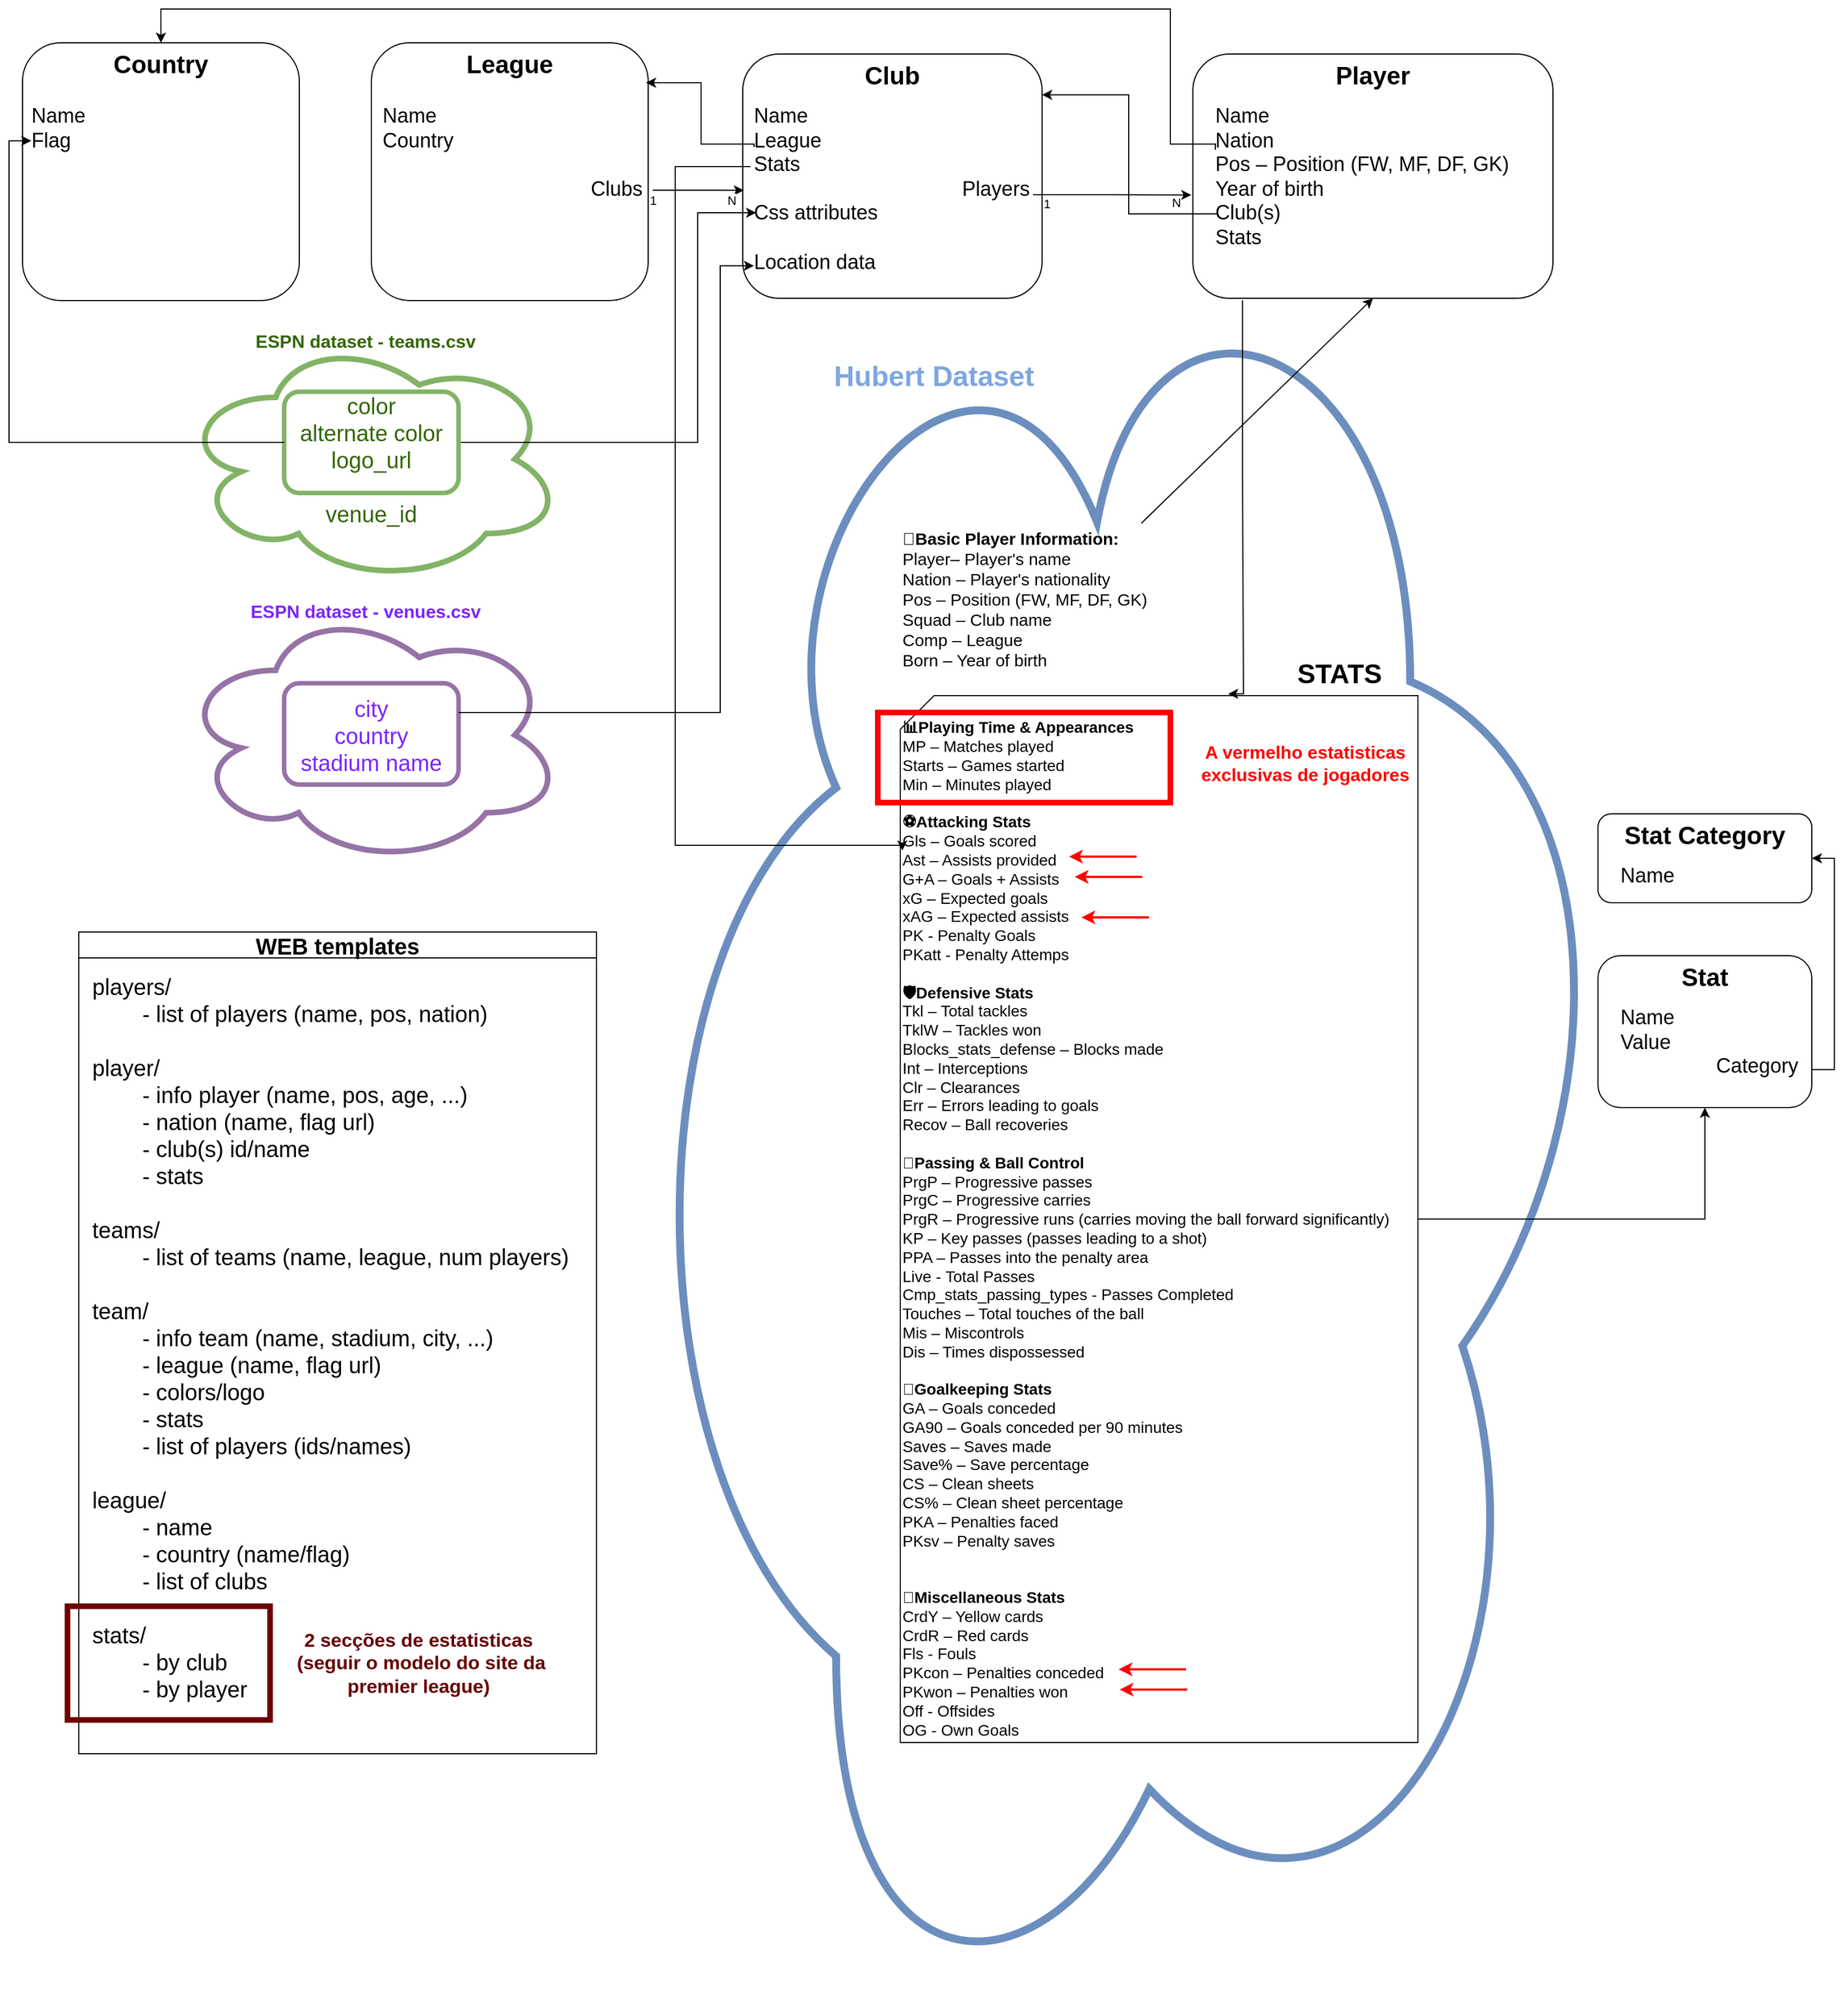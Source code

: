 <mxfile version="26.1.1">
  <diagram name="Página-1" id="Mqi8es8qP3Isqnrl2NOo">
    <mxGraphModel dx="3033" dy="2378" grid="1" gridSize="10" guides="1" tooltips="1" connect="1" arrows="1" fold="1" page="1" pageScale="1" pageWidth="827" pageHeight="1169" math="0" shadow="0">
      <root>
        <mxCell id="0" />
        <mxCell id="1" parent="0" />
        <mxCell id="6lBoTmJ6_bi2-D4gozCm-1" value="Country" style="rounded=1;whiteSpace=wrap;html=1;fontSize=22;verticalAlign=top;fontStyle=1" parent="1" vertex="1">
          <mxGeometry x="-420" y="-140" width="246" height="229" as="geometry" />
        </mxCell>
        <mxCell id="8C8Kz3gRhh6Y5mMte7SM-25" value="" style="ellipse;shape=cloud;whiteSpace=wrap;html=1;rotation=90;fillColor=none;strokeColor=#6c8ebf;strokeWidth=7;" parent="1" vertex="1">
          <mxGeometry x="-205.93" y="357.19" width="1574.37" height="927.5" as="geometry" />
        </mxCell>
        <mxCell id="8C8Kz3gRhh6Y5mMte7SM-2" value="Club" style="rounded=1;whiteSpace=wrap;html=1;fontSize=22;verticalAlign=top;fontStyle=1" parent="1" vertex="1">
          <mxGeometry x="220" y="-130" width="266" height="217" as="geometry" />
        </mxCell>
        <mxCell id="8C8Kz3gRhh6Y5mMte7SM-3" value="Player" style="rounded=1;whiteSpace=wrap;html=1;fontSize=22;verticalAlign=top;fontStyle=1" parent="1" vertex="1">
          <mxGeometry x="620" y="-130" width="320" height="217" as="geometry" />
        </mxCell>
        <mxCell id="MHShU2zqlDCtnMkaclgr-3" style="edgeStyle=orthogonalEdgeStyle;rounded=0;orthogonalLoop=1;jettySize=auto;html=1;entryX=0.5;entryY=1;entryDx=0;entryDy=0;" edge="1" parent="1" source="8C8Kz3gRhh6Y5mMte7SM-12" target="MHShU2zqlDCtnMkaclgr-1">
          <mxGeometry relative="1" as="geometry" />
        </mxCell>
        <mxCell id="8C8Kz3gRhh6Y5mMte7SM-12" value="&lt;div&gt;&lt;br&gt;&lt;/div&gt;&lt;div&gt;&lt;b&gt;📊Playing Time &amp;amp; Appearances&lt;/b&gt;&lt;/div&gt;&lt;div&gt;MP – Matches played&lt;/div&gt;&lt;div&gt;Starts – Games started&lt;/div&gt;&lt;div&gt;Min – Minutes played&lt;/div&gt;&lt;div&gt;&lt;br&gt;&lt;/div&gt;&lt;div&gt;&lt;b&gt;⚽Attacking Stats&lt;/b&gt;&lt;/div&gt;&lt;div&gt;Gls – Goals scored&lt;/div&gt;&lt;div&gt;Ast – Assists provided&lt;/div&gt;&lt;div&gt;G+A – Goals + Assists&lt;/div&gt;&lt;div&gt;xG – Expected goals&lt;/div&gt;&lt;div&gt;xAG – Expected assists&lt;/div&gt;&lt;div&gt;PK - Penalty Goals&lt;/div&gt;&lt;div&gt;PKatt - Penalty Attemps&lt;/div&gt;&lt;div&gt;&lt;div&gt;&lt;br&gt;&lt;/div&gt;&lt;/div&gt;&lt;div&gt;&lt;b&gt;🛡️Defensive Stats&lt;/b&gt;&lt;/div&gt;&lt;div&gt;Tkl – Total tackles&lt;/div&gt;&lt;div&gt;TklW – Tackles won&lt;/div&gt;&lt;div&gt;Blocks_stats_defense – Blocks made&lt;/div&gt;&lt;div&gt;Int – Interceptions&lt;/div&gt;&lt;div&gt;Clr – Clearances&lt;/div&gt;&lt;div&gt;Err – Errors leading to goals&lt;/div&gt;&lt;div&gt;Recov – Ball recoveries&lt;/div&gt;&lt;div&gt;&lt;br&gt;&lt;/div&gt;&lt;div&gt;&lt;b&gt;🎯Passing &amp;amp; Ball Control&lt;/b&gt;&lt;/div&gt;&lt;div&gt;PrgP – Progressive passes&lt;/div&gt;&lt;div&gt;PrgC – Progressive carries&lt;/div&gt;&lt;div&gt;PrgR – Progressive runs (carries moving the ball forward significantly)&lt;/div&gt;&lt;div&gt;KP – Key passes (passes leading to a shot)&lt;/div&gt;&lt;div&gt;PPA – Passes into the penalty area&lt;/div&gt;&lt;div&gt;Live -&amp;nbsp;&lt;span style=&quot;background-color: transparent; color: light-dark(rgb(0, 0, 0), rgb(255, 255, 255));&quot;&gt;Total Passes&lt;/span&gt;&lt;/div&gt;&lt;div&gt;Cmp_stats_passing_types - Passes Completed&lt;/div&gt;&lt;div&gt;&lt;span style=&quot;background-color: transparent; color: light-dark(rgb(0, 0, 0), rgb(255, 255, 255));&quot;&gt;Touches – Total touches of the ball&lt;/span&gt;&lt;/div&gt;&lt;div&gt;Mis – Miscontrols&lt;/div&gt;&lt;div&gt;Dis – Times dispossessed&lt;/div&gt;&lt;div&gt;&lt;br&gt;&lt;/div&gt;&lt;div&gt;&lt;b&gt;🧤Goalkeeping Stats&lt;/b&gt;&lt;/div&gt;&lt;div&gt;GA – Goals conceded&lt;/div&gt;&lt;div&gt;GA90 – Goals conceded per 90 minutes&lt;/div&gt;&lt;div&gt;Saves – Saves made&lt;/div&gt;&lt;div&gt;Save% – Save percentage&lt;/div&gt;&lt;div&gt;CS – Clean sheets&lt;/div&gt;&lt;div&gt;CS% – Clean sheet percentage&lt;/div&gt;&lt;div&gt;PKA – Penalties faced&lt;/div&gt;&lt;div&gt;PKsv – Penalty saves&lt;/div&gt;&lt;div&gt;&lt;br&gt;&lt;/div&gt;&lt;div&gt;&lt;br&gt;&lt;/div&gt;&lt;div&gt;&lt;b&gt;🚨Miscellaneous Stats&lt;/b&gt;&lt;/div&gt;&lt;div&gt;CrdY – Yellow cards&lt;/div&gt;&lt;div&gt;CrdR – Red cards&lt;/div&gt;&lt;div&gt;Fls - Fouls&lt;/div&gt;&lt;div&gt;&lt;span style=&quot;background-color: transparent; color: light-dark(rgb(0, 0, 0), rgb(255, 255, 255));&quot;&gt;PKcon – Penalties conceded&lt;br&gt;&lt;/span&gt;&lt;div&gt;PKwon – Penalties won&lt;/div&gt;&lt;/div&gt;&lt;div&gt;Off - Offsides&lt;br&gt;OG - Own Goals&lt;/div&gt;" style="shape=card;whiteSpace=wrap;html=1;align=left;fontSize=14;" parent="1" vertex="1">
          <mxGeometry x="360" y="440" width="460" height="930" as="geometry" />
        </mxCell>
        <mxCell id="8C8Kz3gRhh6Y5mMte7SM-13" value="&lt;div style=&quot;forced-color-adjust: none;&quot;&gt;&lt;b style=&quot;forced-color-adjust: none;&quot;&gt;🔹Basic Player Information:&lt;/b&gt;&lt;/div&gt;&lt;div style=&quot;forced-color-adjust: none;&quot;&gt;Player– Player&#39;s name&lt;/div&gt;&lt;div style=&quot;forced-color-adjust: none;&quot;&gt;Nation – Player&#39;s nationality&lt;/div&gt;&lt;div style=&quot;forced-color-adjust: none;&quot;&gt;Pos – Position (FW, MF, DF, GK)&lt;/div&gt;&lt;div style=&quot;forced-color-adjust: none;&quot;&gt;Squad – Club name&lt;/div&gt;&lt;div style=&quot;forced-color-adjust: none;&quot;&gt;Comp – League&lt;/div&gt;&lt;div style=&quot;forced-color-adjust: none;&quot;&gt;&lt;span style=&quot;background-color: transparent; color: light-dark(rgb(0, 0, 0), rgb(255, 255, 255));&quot;&gt;Born – Year of birth&lt;/span&gt;&lt;/div&gt;&lt;div style=&quot;forced-color-adjust: none;&quot;&gt;&lt;br style=&quot;forced-color-adjust: none; color: rgb(0, 0, 0); font-family: Helvetica; font-style: normal; font-variant-ligatures: normal; font-variant-caps: normal; font-weight: 400; letter-spacing: normal; orphans: 2; text-align: left; text-indent: 0px; text-transform: none; widows: 2; word-spacing: 0px; -webkit-text-stroke-width: 0px; white-space: normal; background-color: rgb(251, 251, 251); text-decoration-thickness: initial; text-decoration-style: initial; text-decoration-color: initial;&quot;&gt;&lt;/div&gt;" style="text;whiteSpace=wrap;html=1;fontSize=15;" parent="1" vertex="1">
          <mxGeometry x="360" y="285" width="230" height="150" as="geometry" />
        </mxCell>
        <mxCell id="8C8Kz3gRhh6Y5mMte7SM-15" value="&lt;h1 style=&quot;margin-top: 0px;&quot;&gt;&lt;span style=&quot;background-color: transparent; color: light-dark(rgb(0, 0, 0), rgb(255, 255, 255));&quot;&gt;STATS&lt;/span&gt;&lt;/h1&gt;" style="text;html=1;whiteSpace=wrap;overflow=hidden;rounded=0;align=right;" parent="1" vertex="1">
          <mxGeometry x="535" y="400" width="255" height="40" as="geometry" />
        </mxCell>
        <mxCell id="8C8Kz3gRhh6Y5mMte7SM-16" value="" style="rounded=0;whiteSpace=wrap;html=1;labelBackgroundColor=none;fillColor=none;strokeColor=#FF0000;strokeWidth=5;" parent="1" vertex="1">
          <mxGeometry x="340" y="455" width="260" height="80" as="geometry" />
        </mxCell>
        <mxCell id="8C8Kz3gRhh6Y5mMte7SM-18" value="" style="endArrow=classic;html=1;rounded=0;strokeColor=#FF0000;strokeWidth=2;" parent="1" edge="1">
          <mxGeometry width="50" height="50" relative="1" as="geometry">
            <mxPoint x="570" y="583" as="sourcePoint" />
            <mxPoint x="510" y="583" as="targetPoint" />
          </mxGeometry>
        </mxCell>
        <mxCell id="8C8Kz3gRhh6Y5mMte7SM-19" value="" style="endArrow=classic;html=1;rounded=0;strokeColor=#FF0000;strokeWidth=2;" parent="1" edge="1">
          <mxGeometry width="50" height="50" relative="1" as="geometry">
            <mxPoint x="575" y="601" as="sourcePoint" />
            <mxPoint x="515" y="601" as="targetPoint" />
          </mxGeometry>
        </mxCell>
        <mxCell id="8C8Kz3gRhh6Y5mMte7SM-20" value="" style="endArrow=classic;html=1;rounded=0;strokeColor=#FF0000;strokeWidth=2;" parent="1" edge="1">
          <mxGeometry width="50" height="50" relative="1" as="geometry">
            <mxPoint x="581" y="637" as="sourcePoint" />
            <mxPoint x="521" y="637" as="targetPoint" />
          </mxGeometry>
        </mxCell>
        <mxCell id="8C8Kz3gRhh6Y5mMte7SM-24" value="A vermelho estatisticas exclusivas de jogadores" style="text;html=1;align=center;verticalAlign=middle;whiteSpace=wrap;rounded=0;fontSize=16;fontColor=#FF0000;fontStyle=1" parent="1" vertex="1">
          <mxGeometry x="620" y="485" width="200" height="30" as="geometry" />
        </mxCell>
        <mxCell id="8C8Kz3gRhh6Y5mMte7SM-26" value="Hubert Dataset" style="text;html=1;align=center;verticalAlign=middle;whiteSpace=wrap;rounded=0;fillColor=none;strokeColor=none;fontStyle=1;fontSize=25;fontColor=#7EA6E0;" parent="1" vertex="1">
          <mxGeometry x="270" y="140" width="240" height="30" as="geometry" />
        </mxCell>
        <mxCell id="6lBoTmJ6_bi2-D4gozCm-4" style="edgeStyle=orthogonalEdgeStyle;rounded=0;orthogonalLoop=1;jettySize=auto;html=1;exitX=0;exitY=0.25;exitDx=0;exitDy=0;entryX=0.5;entryY=0;entryDx=0;entryDy=0;" parent="1" source="8C8Kz3gRhh6Y5mMte7SM-27" target="6lBoTmJ6_bi2-D4gozCm-1" edge="1">
          <mxGeometry relative="1" as="geometry">
            <Array as="points">
              <mxPoint x="600" y="-50" />
              <mxPoint x="600" y="-170" />
              <mxPoint x="-297" y="-170" />
            </Array>
          </mxGeometry>
        </mxCell>
        <mxCell id="8C8Kz3gRhh6Y5mMte7SM-27" value="&lt;div style=&quot;forced-color-adjust: none;&quot;&gt;&lt;span style=&quot;background-color: transparent; color: light-dark(rgb(0, 0, 0), rgb(255, 255, 255));&quot;&gt;Name&lt;/span&gt;&lt;/div&gt;&lt;div style=&quot;forced-color-adjust: none;&quot;&gt;Nation&lt;/div&gt;&lt;div style=&quot;forced-color-adjust: none;&quot;&gt;Pos – Position (FW, MF, DF, GK)&lt;/div&gt;&lt;div style=&quot;forced-color-adjust: none;&quot;&gt;&lt;span style=&quot;background-color: transparent; color: light-dark(rgb(0, 0, 0), rgb(255, 255, 255));&quot;&gt;Year of birth&lt;/span&gt;&lt;/div&gt;&lt;div style=&quot;forced-color-adjust: none;&quot;&gt;&lt;div&gt;Club(s)&lt;/div&gt;&lt;div&gt;Stats&lt;/div&gt;&lt;div style=&quot;text-align: right;&quot;&gt;&lt;br&gt;&lt;/div&gt;&lt;/div&gt;" style="text;whiteSpace=wrap;html=1;fontSize=18;spacing=0;spacingBottom=4;" parent="1" vertex="1">
          <mxGeometry x="640" y="-90" width="290" height="180" as="geometry" />
        </mxCell>
        <mxCell id="8C8Kz3gRhh6Y5mMte7SM-28" value="" style="endArrow=classic;html=1;rounded=0;entryX=0.5;entryY=1;entryDx=0;entryDy=0;exitX=0.931;exitY=0.013;exitDx=0;exitDy=0;exitPerimeter=0;" parent="1" source="8C8Kz3gRhh6Y5mMte7SM-13" target="8C8Kz3gRhh6Y5mMte7SM-3" edge="1">
          <mxGeometry width="50" height="50" relative="1" as="geometry">
            <mxPoint x="470" y="160" as="sourcePoint" />
            <mxPoint x="520" y="110" as="targetPoint" />
          </mxGeometry>
        </mxCell>
        <mxCell id="8C8Kz3gRhh6Y5mMte7SM-29" value="&lt;div style=&quot;forced-color-adjust: none;&quot;&gt;&lt;span style=&quot;background-color: transparent; color: light-dark(rgb(0, 0, 0), rgb(255, 255, 255));&quot;&gt;Name&lt;/span&gt;&lt;/div&gt;&lt;div style=&quot;forced-color-adjust: none;&quot;&gt;League&lt;/div&gt;&lt;div style=&quot;forced-color-adjust: none;&quot;&gt;Stats&lt;/div&gt;&lt;div style=&quot;forced-color-adjust: none;&quot;&gt;&lt;div style=&quot;text-align: right;&quot;&gt;&lt;span style=&quot;background-color: transparent; color: light-dark(rgb(0, 0, 0), rgb(255, 255, 255));&quot;&gt;&amp;nbsp; &amp;nbsp;&lt;span style=&quot;white-space: pre;&quot;&gt;&#x9;&lt;/span&gt;&amp;nbsp; &amp;nbsp; &amp;nbsp; &amp;nbsp; &amp;nbsp; &amp;nbsp; &amp;nbsp; &amp;nbsp; &amp;nbsp; &amp;nbsp; &amp;nbsp; &amp;nbsp; &amp;nbsp; &amp;nbsp; &amp;nbsp;Players&lt;/span&gt;&lt;/div&gt;Css attributes&lt;/div&gt;&lt;div style=&quot;forced-color-adjust: none;&quot;&gt;&lt;br&gt;&lt;/div&gt;&lt;div style=&quot;forced-color-adjust: none;&quot;&gt;Location data&lt;/div&gt;" style="text;whiteSpace=wrap;html=1;fontSize=18;spacing=0;spacingBottom=4;" parent="1" vertex="1">
          <mxGeometry x="230" y="-90" width="248" height="170" as="geometry" />
        </mxCell>
        <mxCell id="8C8Kz3gRhh6Y5mMte7SM-31" value="League" style="rounded=1;whiteSpace=wrap;html=1;fontSize=22;verticalAlign=top;fontStyle=1" parent="1" vertex="1">
          <mxGeometry x="-110" y="-140" width="246" height="229" as="geometry" />
        </mxCell>
        <mxCell id="8C8Kz3gRhh6Y5mMte7SM-32" value="&lt;div style=&quot;forced-color-adjust: none;&quot;&gt;&lt;span style=&quot;background-color: transparent; color: light-dark(rgb(0, 0, 0), rgb(255, 255, 255));&quot;&gt;Name&lt;/span&gt;&lt;/div&gt;&lt;div style=&quot;forced-color-adjust: none;&quot;&gt;Country&lt;/div&gt;&lt;div style=&quot;forced-color-adjust: none;&quot;&gt;&lt;br&gt;&lt;/div&gt;&lt;div style=&quot;forced-color-adjust: none;&quot;&gt;&amp;nbsp; &amp;nbsp; &amp;nbsp; &amp;nbsp; &amp;nbsp; &amp;nbsp; &amp;nbsp; &amp;nbsp; &amp;nbsp; &amp;nbsp; &amp;nbsp; &amp;nbsp; &amp;nbsp; &amp;nbsp; &amp;nbsp; &amp;nbsp; &amp;nbsp; &amp;nbsp; &amp;nbsp;Clubs&lt;/div&gt;" style="text;whiteSpace=wrap;html=1;fontSize=18;spacing=0;spacingBottom=4;" parent="1" vertex="1">
          <mxGeometry x="-100" y="-90" width="240" height="179" as="geometry" />
        </mxCell>
        <mxCell id="8C8Kz3gRhh6Y5mMte7SM-33" style="edgeStyle=orthogonalEdgeStyle;rounded=0;orthogonalLoop=1;jettySize=auto;html=1;entryX=0.992;entryY=0.155;entryDx=0;entryDy=0;entryPerimeter=0;exitX=0;exitY=0.25;exitDx=0;exitDy=0;" parent="1" source="8C8Kz3gRhh6Y5mMte7SM-29" target="8C8Kz3gRhh6Y5mMte7SM-31" edge="1">
          <mxGeometry relative="1" as="geometry">
            <Array as="points">
              <mxPoint x="230" y="-50" />
              <mxPoint x="183" y="-50" />
              <mxPoint x="183" y="-104" />
            </Array>
          </mxGeometry>
        </mxCell>
        <mxCell id="8C8Kz3gRhh6Y5mMte7SM-34" style="edgeStyle=orthogonalEdgeStyle;rounded=0;orthogonalLoop=1;jettySize=auto;html=1;entryX=1;entryY=0.25;entryDx=0;entryDy=0;" parent="1" edge="1">
          <mxGeometry relative="1" as="geometry">
            <mxPoint x="640" y="12" as="sourcePoint" />
            <Array as="points">
              <mxPoint x="641" y="12" />
              <mxPoint x="563" y="12" />
              <mxPoint x="563" y="-94" />
            </Array>
            <mxPoint x="486" y="-93.75" as="targetPoint" />
          </mxGeometry>
        </mxCell>
        <mxCell id="8C8Kz3gRhh6Y5mMte7SM-35" style="edgeStyle=orthogonalEdgeStyle;rounded=0;orthogonalLoop=1;jettySize=auto;html=1;entryX=0.456;entryY=0.96;entryDx=0;entryDy=0;exitX=0.083;exitY=0.994;exitDx=0;exitDy=0;exitPerimeter=0;entryPerimeter=0;" parent="1" source="8C8Kz3gRhh6Y5mMte7SM-27" target="8C8Kz3gRhh6Y5mMte7SM-15" edge="1">
          <mxGeometry relative="1" as="geometry">
            <Array as="points">
              <mxPoint x="664" y="250" />
              <mxPoint x="665" y="250" />
            </Array>
          </mxGeometry>
        </mxCell>
        <mxCell id="8C8Kz3gRhh6Y5mMte7SM-37" style="edgeStyle=orthogonalEdgeStyle;rounded=0;orthogonalLoop=1;jettySize=auto;html=1;entryX=0.004;entryY=0.148;entryDx=0;entryDy=0;entryPerimeter=0;exitX=-0.012;exitY=0.353;exitDx=0;exitDy=0;exitPerimeter=0;" parent="1" source="8C8Kz3gRhh6Y5mMte7SM-29" target="8C8Kz3gRhh6Y5mMte7SM-12" edge="1">
          <mxGeometry relative="1" as="geometry">
            <Array as="points">
              <mxPoint x="160" y="-30" />
              <mxPoint x="160" y="573" />
            </Array>
          </mxGeometry>
        </mxCell>
        <mxCell id="8C8Kz3gRhh6Y5mMte7SM-39" value="color&lt;div&gt;alternate color&lt;/div&gt;&lt;div&gt;logo_url&lt;/div&gt;&lt;div&gt;&lt;br&gt;venue_id&lt;/div&gt;" style="ellipse;shape=cloud;whiteSpace=wrap;html=1;fillColor=none;strokeColor=#82b366;strokeWidth=5;align=center;fontStyle=0;fontSize=20;fontColor=#336600;" parent="1" vertex="1">
          <mxGeometry x="-280" y="120" width="340" height="220" as="geometry" />
        </mxCell>
        <mxCell id="8C8Kz3gRhh6Y5mMte7SM-40" value="ESPN dataset - teams.csv" style="text;html=1;align=center;verticalAlign=middle;whiteSpace=wrap;rounded=0;fontStyle=1;fontSize=16;fontColor=#336600;" parent="1" vertex="1">
          <mxGeometry x="-230" y="110" width="230" height="30" as="geometry" />
        </mxCell>
        <mxCell id="8C8Kz3gRhh6Y5mMte7SM-42" style="edgeStyle=orthogonalEdgeStyle;rounded=0;orthogonalLoop=1;jettySize=auto;html=1;entryX=0.008;entryY=0.594;entryDx=0;entryDy=0;entryPerimeter=0;" parent="1" source="8C8Kz3gRhh6Y5mMte7SM-41" target="8C8Kz3gRhh6Y5mMte7SM-29" edge="1">
          <mxGeometry relative="1" as="geometry">
            <Array as="points">
              <mxPoint x="180" y="215" />
              <mxPoint x="180" y="11" />
            </Array>
          </mxGeometry>
        </mxCell>
        <mxCell id="8C8Kz3gRhh6Y5mMte7SM-41" value="" style="rounded=1;whiteSpace=wrap;html=1;fillColor=none;strokeColor=#82b366;strokeWidth=4;" parent="1" vertex="1">
          <mxGeometry x="-187.5" y="170" width="155" height="90" as="geometry" />
        </mxCell>
        <mxCell id="8C8Kz3gRhh6Y5mMte7SM-44" value="&lt;div&gt;city&lt;/div&gt;&lt;div&gt;country&lt;/div&gt;&lt;div&gt;stadium name&lt;/div&gt;" style="ellipse;shape=cloud;whiteSpace=wrap;html=1;fillColor=none;strokeColor=#9673a6;strokeWidth=5;align=center;fontStyle=0;fontSize=20;fontColor=#7B24FF;" parent="1" vertex="1">
          <mxGeometry x="-280" y="360" width="340" height="230" as="geometry" />
        </mxCell>
        <mxCell id="8C8Kz3gRhh6Y5mMte7SM-45" value="ESPN dataset - venues.csv" style="text;html=1;align=center;verticalAlign=middle;whiteSpace=wrap;rounded=0;fontStyle=1;fontSize=16;fontColor=#7B24FF;" parent="1" vertex="1">
          <mxGeometry x="-230" y="350" width="230" height="30" as="geometry" />
        </mxCell>
        <mxCell id="8C8Kz3gRhh6Y5mMte7SM-46" value="" style="rounded=1;whiteSpace=wrap;html=1;fillColor=none;strokeColor=#9673a6;strokeWidth=4;fontColor=#7B24FF;" parent="1" vertex="1">
          <mxGeometry x="-187.5" y="429" width="155" height="90" as="geometry" />
        </mxCell>
        <mxCell id="8C8Kz3gRhh6Y5mMte7SM-47" style="edgeStyle=orthogonalEdgeStyle;rounded=0;orthogonalLoop=1;jettySize=auto;html=1;entryX=0;entryY=0.871;entryDx=0;entryDy=0;entryPerimeter=0;" parent="1" source="8C8Kz3gRhh6Y5mMte7SM-46" target="8C8Kz3gRhh6Y5mMte7SM-29" edge="1">
          <mxGeometry relative="1" as="geometry">
            <Array as="points">
              <mxPoint x="200" y="455" />
              <mxPoint x="200" y="58" />
            </Array>
          </mxGeometry>
        </mxCell>
        <mxCell id="6lBoTmJ6_bi2-D4gozCm-2" value="&lt;div style=&quot;forced-color-adjust: none;&quot;&gt;&lt;span style=&quot;background-color: transparent; color: light-dark(rgb(0, 0, 0), rgb(255, 255, 255));&quot;&gt;Name&lt;/span&gt;&lt;/div&gt;&lt;div style=&quot;forced-color-adjust: none;&quot;&gt;Flag&lt;/div&gt;" style="text;whiteSpace=wrap;html=1;fontSize=18;spacing=0;spacingBottom=4;" parent="1" vertex="1">
          <mxGeometry x="-412.37" y="-90" width="248" height="179" as="geometry" />
        </mxCell>
        <mxCell id="6lBoTmJ6_bi2-D4gozCm-3" style="edgeStyle=orthogonalEdgeStyle;rounded=0;orthogonalLoop=1;jettySize=auto;html=1;entryX=0.001;entryY=0.207;entryDx=0;entryDy=0;entryPerimeter=0;" parent="1" source="8C8Kz3gRhh6Y5mMte7SM-41" target="6lBoTmJ6_bi2-D4gozCm-2" edge="1">
          <mxGeometry relative="1" as="geometry">
            <Array as="points">
              <mxPoint x="-432" y="215" />
              <mxPoint x="-432" y="-53" />
            </Array>
          </mxGeometry>
        </mxCell>
        <mxCell id="6lBoTmJ6_bi2-D4gozCm-9" style="edgeStyle=orthogonalEdgeStyle;rounded=0;orthogonalLoop=1;jettySize=auto;html=1;entryX=0.004;entryY=0.558;entryDx=0;entryDy=0;entryPerimeter=0;" parent="1" source="8C8Kz3gRhh6Y5mMte7SM-32" target="8C8Kz3gRhh6Y5mMte7SM-2" edge="1">
          <mxGeometry relative="1" as="geometry">
            <Array as="points">
              <mxPoint x="160" y="-9" />
              <mxPoint x="160" y="-9" />
            </Array>
          </mxGeometry>
        </mxCell>
        <mxCell id="6lBoTmJ6_bi2-D4gozCm-12" value="1" style="edgeLabel;html=1;align=center;verticalAlign=middle;resizable=0;points=[];" parent="6lBoTmJ6_bi2-D4gozCm-9" vertex="1" connectable="0">
          <mxGeometry x="-0.729" y="-4" relative="1" as="geometry">
            <mxPoint x="-11" y="5" as="offset" />
          </mxGeometry>
        </mxCell>
        <mxCell id="6lBoTmJ6_bi2-D4gozCm-13" value="N" style="edgeLabel;html=1;align=center;verticalAlign=middle;resizable=0;points=[];" parent="6lBoTmJ6_bi2-D4gozCm-9" vertex="1" connectable="0">
          <mxGeometry x="0.53" y="-2" relative="1" as="geometry">
            <mxPoint x="8" y="7" as="offset" />
          </mxGeometry>
        </mxCell>
        <mxCell id="6lBoTmJ6_bi2-D4gozCm-14" style="edgeStyle=orthogonalEdgeStyle;rounded=0;orthogonalLoop=1;jettySize=auto;html=1;entryX=-0.004;entryY=0.577;entryDx=0;entryDy=0;entryPerimeter=0;" parent="1" source="8C8Kz3gRhh6Y5mMte7SM-29" target="8C8Kz3gRhh6Y5mMte7SM-3" edge="1">
          <mxGeometry relative="1" as="geometry" />
        </mxCell>
        <mxCell id="6lBoTmJ6_bi2-D4gozCm-15" value="1" style="edgeLabel;html=1;align=center;verticalAlign=middle;resizable=0;points=[];" parent="6lBoTmJ6_bi2-D4gozCm-14" vertex="1" connectable="0">
          <mxGeometry x="-0.83" y="1" relative="1" as="geometry">
            <mxPoint y="9" as="offset" />
          </mxGeometry>
        </mxCell>
        <mxCell id="6lBoTmJ6_bi2-D4gozCm-16" value="N" style="edgeLabel;html=1;align=center;verticalAlign=middle;resizable=0;points=[];" parent="6lBoTmJ6_bi2-D4gozCm-14" vertex="1" connectable="0">
          <mxGeometry x="0.813" relative="1" as="geometry">
            <mxPoint x="-1" y="7" as="offset" />
          </mxGeometry>
        </mxCell>
        <mxCell id="6lBoTmJ6_bi2-D4gozCm-17" value="WEB templates" style="swimlane;whiteSpace=wrap;html=1;fontSize=20;fontStyle=1" parent="1" vertex="1">
          <mxGeometry x="-370" y="650" width="460" height="730" as="geometry" />
        </mxCell>
        <mxCell id="6lBoTmJ6_bi2-D4gozCm-19" value="&lt;div&gt;players/&lt;/div&gt;&lt;div&gt;&lt;span style=&quot;white-space: pre;&quot;&gt;&#x9;&lt;/span&gt;- list of players (name, pos, nation)&lt;br&gt;&lt;/div&gt;&lt;div&gt;&lt;br&gt;&lt;/div&gt;&lt;div&gt;player/&lt;div&gt;&lt;span style=&quot;white-space: pre;&quot;&gt;&#x9;&lt;/span&gt;- info player (name, pos, age, ...)&lt;br&gt;&lt;/div&gt;&lt;div&gt;&lt;span style=&quot;white-space: pre;&quot;&gt;&#x9;&lt;/span&gt;- nation (name, flag url)&lt;/div&gt;&lt;div&gt;&lt;span style=&quot;white-space: pre;&quot;&gt;&#x9;&lt;/span&gt;- club(s) id/name&lt;/div&gt;&lt;div&gt;&lt;span style=&quot;white-space: pre;&quot;&gt;&#x9;&lt;/span&gt;- stats&amp;nbsp;&lt;br&gt;&lt;br&gt;&lt;/div&gt;&lt;/div&gt;&lt;div&gt;teams/&lt;/div&gt;&lt;div&gt;&lt;span style=&quot;white-space: pre;&quot;&gt;&#x9;&lt;/span&gt;- list of teams (name, league, num players)&lt;br&gt;&lt;/div&gt;&lt;div&gt;&lt;br&gt;&lt;/div&gt;&lt;div&gt;&lt;div&gt;team/&lt;div&gt;&lt;span style=&quot;white-space: pre;&quot;&gt;&#x9;&lt;/span&gt;- info team (name, stadium, city, ...)&lt;br&gt;&lt;/div&gt;&lt;div&gt;&lt;span style=&quot;white-space: pre;&quot;&gt;&#x9;&lt;/span&gt;- league (name, flag url)&lt;/div&gt;&lt;div&gt;&lt;span style=&quot;white-space: pre;&quot;&gt;&#x9;&lt;/span&gt;- colors/logo&lt;/div&gt;&lt;div&gt;&lt;span style=&quot;white-space: pre;&quot;&gt;&#x9;&lt;/span&gt;- stats&amp;nbsp;&lt;/div&gt;&lt;/div&gt;&lt;div&gt;&lt;span style=&quot;white-space: pre;&quot;&gt;&#x9;&lt;/span&gt;- list of players (ids/names)&lt;/div&gt;&lt;div&gt;&lt;br&gt;&lt;/div&gt;&lt;/div&gt;&lt;div&gt;&lt;div&gt;league/&lt;div&gt;&lt;span style=&quot;white-space: pre;&quot;&gt;&#x9;&lt;/span&gt;- name&lt;br&gt;&lt;/div&gt;&lt;div&gt;&lt;span style=&quot;white-space: pre;&quot;&gt;&#x9;&lt;/span&gt;- country (name/flag)&lt;/div&gt;&lt;div&gt;&lt;span style=&quot;white-space: pre;&quot;&gt;&#x9;&lt;/span&gt;- list of clubs&lt;/div&gt;&lt;/div&gt;&lt;div&gt;&lt;br&gt;&lt;/div&gt;&lt;/div&gt;&lt;div&gt;stats/&lt;/div&gt;&lt;div&gt;&lt;span style=&quot;white-space: pre;&quot;&gt;&#x9;&lt;/span&gt;- by club&lt;br&gt;&lt;/div&gt;&lt;div&gt;&lt;span style=&quot;white-space: pre;&quot;&gt;&#x9;&lt;/span&gt;- by player&lt;br&gt;&lt;/div&gt;" style="text;html=1;align=left;verticalAlign=top;whiteSpace=wrap;rounded=0;fontSize=20;" parent="1" vertex="1">
          <mxGeometry x="-360" y="680" width="450" height="810" as="geometry" />
        </mxCell>
        <mxCell id="6lBoTmJ6_bi2-D4gozCm-22" value="" style="rounded=0;whiteSpace=wrap;html=1;fillColor=none;strokeColor=#6F0000;fontColor=#ffffff;strokeWidth=5;" parent="1" vertex="1">
          <mxGeometry x="-380" y="1249" width="180" height="101" as="geometry" />
        </mxCell>
        <mxCell id="6lBoTmJ6_bi2-D4gozCm-23" value="2 secções de estatisticas&lt;div&gt;&amp;nbsp;(seguir o modelo do site da premier league)&lt;/div&gt;" style="text;html=1;align=center;verticalAlign=middle;whiteSpace=wrap;rounded=0;fontColor=#660000;fontStyle=1;fontSize=17;" parent="1" vertex="1">
          <mxGeometry x="-187.5" y="1260" width="237.5" height="80" as="geometry" />
        </mxCell>
        <mxCell id="MHShU2zqlDCtnMkaclgr-6" style="edgeStyle=orthogonalEdgeStyle;rounded=0;orthogonalLoop=1;jettySize=auto;html=1;exitX=1;exitY=0.75;exitDx=0;exitDy=0;entryX=1;entryY=0.5;entryDx=0;entryDy=0;" edge="1" parent="1" source="MHShU2zqlDCtnMkaclgr-1" target="MHShU2zqlDCtnMkaclgr-4">
          <mxGeometry relative="1" as="geometry" />
        </mxCell>
        <mxCell id="MHShU2zqlDCtnMkaclgr-1" value="Stat" style="rounded=1;whiteSpace=wrap;html=1;fontSize=22;verticalAlign=top;fontStyle=1" vertex="1" parent="1">
          <mxGeometry x="980" y="671" width="190" height="135" as="geometry" />
        </mxCell>
        <mxCell id="MHShU2zqlDCtnMkaclgr-2" value="&lt;div style=&quot;forced-color-adjust: none;&quot;&gt;&lt;span style=&quot;background-color: transparent; color: light-dark(rgb(0, 0, 0), rgb(255, 255, 255));&quot;&gt;Name&lt;/span&gt;&lt;/div&gt;&lt;div style=&quot;forced-color-adjust: none;&quot;&gt;&lt;div style=&quot;&quot;&gt;Value&lt;/div&gt;&lt;div style=&quot;text-align: right;&quot;&gt;&amp;nbsp; &amp;nbsp; &amp;nbsp; &amp;nbsp; &amp;nbsp; &amp;nbsp; &amp;nbsp; &amp;nbsp; &amp;nbsp;Category&lt;/div&gt;&lt;/div&gt;" style="text;whiteSpace=wrap;html=1;fontSize=18;spacing=0;spacingBottom=4;align=left;" vertex="1" parent="1">
          <mxGeometry x="1000" y="711" width="160" height="85" as="geometry" />
        </mxCell>
        <mxCell id="MHShU2zqlDCtnMkaclgr-4" value="Stat Category" style="rounded=1;whiteSpace=wrap;html=1;fontSize=22;verticalAlign=top;fontStyle=1" vertex="1" parent="1">
          <mxGeometry x="980" y="545" width="190" height="79" as="geometry" />
        </mxCell>
        <mxCell id="MHShU2zqlDCtnMkaclgr-5" value="&lt;div style=&quot;forced-color-adjust: none;&quot;&gt;&lt;span style=&quot;background-color: transparent; color: light-dark(rgb(0, 0, 0), rgb(255, 255, 255));&quot;&gt;Name&lt;/span&gt;&lt;/div&gt;" style="text;whiteSpace=wrap;html=1;fontSize=18;spacing=0;spacingBottom=4;align=left;" vertex="1" parent="1">
          <mxGeometry x="1000" y="585" width="160" height="39" as="geometry" />
        </mxCell>
        <mxCell id="MHShU2zqlDCtnMkaclgr-7" value="" style="endArrow=classic;html=1;rounded=0;strokeColor=#FF0000;strokeWidth=2;" edge="1" parent="1">
          <mxGeometry width="50" height="50" relative="1" as="geometry">
            <mxPoint x="614" y="1305" as="sourcePoint" />
            <mxPoint x="554" y="1305" as="targetPoint" />
          </mxGeometry>
        </mxCell>
        <mxCell id="MHShU2zqlDCtnMkaclgr-8" value="" style="endArrow=classic;html=1;rounded=0;strokeColor=#FF0000;strokeWidth=2;" edge="1" parent="1">
          <mxGeometry width="50" height="50" relative="1" as="geometry">
            <mxPoint x="615" y="1323" as="sourcePoint" />
            <mxPoint x="555" y="1323" as="targetPoint" />
          </mxGeometry>
        </mxCell>
      </root>
    </mxGraphModel>
  </diagram>
</mxfile>
